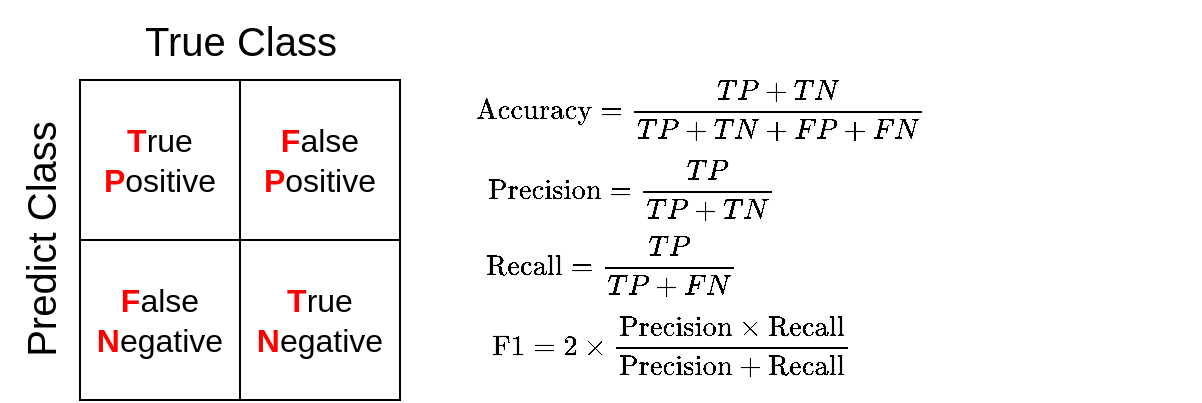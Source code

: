 <mxfile version="24.6.4" type="device">
  <diagram name="第 1 页" id="Wn7cUs6CB0wK5bHTmDjL">
    <mxGraphModel dx="562" dy="335" grid="1" gridSize="10" guides="1" tooltips="1" connect="1" arrows="1" fold="1" page="1" pageScale="1" pageWidth="827" pageHeight="1169" math="1" shadow="0">
      <root>
        <mxCell id="0" />
        <mxCell id="1" parent="0" />
        <mxCell id="WeKn45740gYmuks4Kxsj-1" value="" style="shape=table;startSize=0;container=1;collapsible=0;childLayout=tableLayout;fontSize=16;" vertex="1" parent="1">
          <mxGeometry x="280" y="240" width="160" height="160" as="geometry" />
        </mxCell>
        <mxCell id="WeKn45740gYmuks4Kxsj-2" value="" style="shape=tableRow;horizontal=0;startSize=0;swimlaneHead=0;swimlaneBody=0;strokeColor=inherit;top=0;left=0;bottom=0;right=0;collapsible=0;dropTarget=0;fillColor=none;points=[[0,0.5],[1,0.5]];portConstraint=eastwest;fontSize=16;" vertex="1" parent="WeKn45740gYmuks4Kxsj-1">
          <mxGeometry width="160" height="80" as="geometry" />
        </mxCell>
        <mxCell id="WeKn45740gYmuks4Kxsj-3" value="&lt;font color=&quot;#ff0000&quot; style=&quot;font-size: 16px;&quot;&gt;&lt;b&gt;T&lt;/b&gt;&lt;/font&gt;rue&lt;br&gt;&lt;b&gt;&lt;font color=&quot;#ff0000&quot;&gt;P&lt;/font&gt;&lt;/b&gt;ositive" style="shape=partialRectangle;html=1;whiteSpace=wrap;connectable=0;strokeColor=inherit;overflow=hidden;fillColor=none;top=0;left=0;bottom=0;right=0;pointerEvents=1;fontSize=16;" vertex="1" parent="WeKn45740gYmuks4Kxsj-2">
          <mxGeometry width="80" height="80" as="geometry">
            <mxRectangle width="80" height="80" as="alternateBounds" />
          </mxGeometry>
        </mxCell>
        <mxCell id="WeKn45740gYmuks4Kxsj-4" value="&lt;b&gt;&lt;font color=&quot;#ff0000&quot;&gt;F&lt;/font&gt;&lt;/b&gt;alse&lt;div&gt;&lt;b&gt;&lt;font color=&quot;#ff0000&quot;&gt;P&lt;/font&gt;&lt;/b&gt;ositive&lt;/div&gt;" style="shape=partialRectangle;html=1;whiteSpace=wrap;connectable=0;strokeColor=inherit;overflow=hidden;fillColor=none;top=0;left=0;bottom=0;right=0;pointerEvents=1;fontSize=16;" vertex="1" parent="WeKn45740gYmuks4Kxsj-2">
          <mxGeometry x="80" width="80" height="80" as="geometry">
            <mxRectangle width="80" height="80" as="alternateBounds" />
          </mxGeometry>
        </mxCell>
        <mxCell id="WeKn45740gYmuks4Kxsj-6" value="" style="shape=tableRow;horizontal=0;startSize=0;swimlaneHead=0;swimlaneBody=0;strokeColor=inherit;top=0;left=0;bottom=0;right=0;collapsible=0;dropTarget=0;fillColor=none;points=[[0,0.5],[1,0.5]];portConstraint=eastwest;fontSize=16;" vertex="1" parent="WeKn45740gYmuks4Kxsj-1">
          <mxGeometry y="80" width="160" height="80" as="geometry" />
        </mxCell>
        <mxCell id="WeKn45740gYmuks4Kxsj-7" value="&lt;b&gt;&lt;font color=&quot;#ff0000&quot;&gt;F&lt;/font&gt;&lt;/b&gt;alse&lt;br&gt;&lt;b&gt;&lt;font color=&quot;#ff0000&quot;&gt;N&lt;/font&gt;&lt;/b&gt;egative" style="shape=partialRectangle;html=1;whiteSpace=wrap;connectable=0;strokeColor=inherit;overflow=hidden;fillColor=none;top=0;left=0;bottom=0;right=0;pointerEvents=1;fontSize=16;" vertex="1" parent="WeKn45740gYmuks4Kxsj-6">
          <mxGeometry width="80" height="80" as="geometry">
            <mxRectangle width="80" height="80" as="alternateBounds" />
          </mxGeometry>
        </mxCell>
        <mxCell id="WeKn45740gYmuks4Kxsj-8" value="&lt;b&gt;&lt;font color=&quot;#ff0000&quot;&gt;T&lt;/font&gt;&lt;/b&gt;rue&lt;br&gt;&lt;b&gt;&lt;font color=&quot;#ff0000&quot;&gt;N&lt;/font&gt;&lt;/b&gt;egative" style="shape=partialRectangle;html=1;whiteSpace=wrap;connectable=0;strokeColor=inherit;overflow=hidden;fillColor=none;top=0;left=0;bottom=0;right=0;pointerEvents=1;fontSize=16;" vertex="1" parent="WeKn45740gYmuks4Kxsj-6">
          <mxGeometry x="80" width="80" height="80" as="geometry">
            <mxRectangle width="80" height="80" as="alternateBounds" />
          </mxGeometry>
        </mxCell>
        <mxCell id="WeKn45740gYmuks4Kxsj-14" value="True Class" style="text;html=1;align=center;verticalAlign=middle;resizable=0;points=[];autosize=1;strokeColor=none;fillColor=none;fontSize=20;" vertex="1" parent="1">
          <mxGeometry x="300" y="200" width="120" height="40" as="geometry" />
        </mxCell>
        <mxCell id="WeKn45740gYmuks4Kxsj-15" value="Predict Class" style="text;html=1;align=center;verticalAlign=middle;resizable=0;points=[];autosize=1;strokeColor=none;fillColor=none;fontSize=20;rotation=-90;" vertex="1" parent="1">
          <mxGeometry x="190" y="300" width="140" height="40" as="geometry" />
        </mxCell>
        <mxCell id="WeKn45740gYmuks4Kxsj-17" value="$$\text{Accuracy}=\frac{TP + TN}{TP+TN+FP+FN}$$" style="text;html=1;align=center;verticalAlign=middle;resizable=0;points=[];autosize=1;strokeColor=none;fillColor=none;" vertex="1" parent="1">
          <mxGeometry x="440" y="240" width="300" height="30" as="geometry" />
        </mxCell>
        <mxCell id="WeKn45740gYmuks4Kxsj-19" value="$$\text{Precision}=\frac{TP}{TP+TN}$$" style="text;html=1;align=center;verticalAlign=middle;resizable=0;points=[];autosize=1;strokeColor=none;fillColor=none;" vertex="1" parent="1">
          <mxGeometry x="440" y="280" width="230" height="30" as="geometry" />
        </mxCell>
        <mxCell id="WeKn45740gYmuks4Kxsj-20" value="$$\text{Recall}=\frac{TP}{TP+FN}$$" style="text;html=1;align=center;verticalAlign=middle;resizable=0;points=[];autosize=1;strokeColor=none;fillColor=none;" vertex="1" parent="1">
          <mxGeometry x="440" y="318" width="210" height="30" as="geometry" />
        </mxCell>
        <mxCell id="WeKn45740gYmuks4Kxsj-21" value="$$\text{F1} = 2 \times \frac{\text{Precision} \times \text{Recall}}{\text{Precision} + \text{Recall}}$$" style="text;html=1;align=center;verticalAlign=middle;resizable=0;points=[];autosize=1;strokeColor=none;fillColor=none;" vertex="1" parent="1">
          <mxGeometry x="310" y="358" width="530" height="30" as="geometry" />
        </mxCell>
      </root>
    </mxGraphModel>
  </diagram>
</mxfile>
